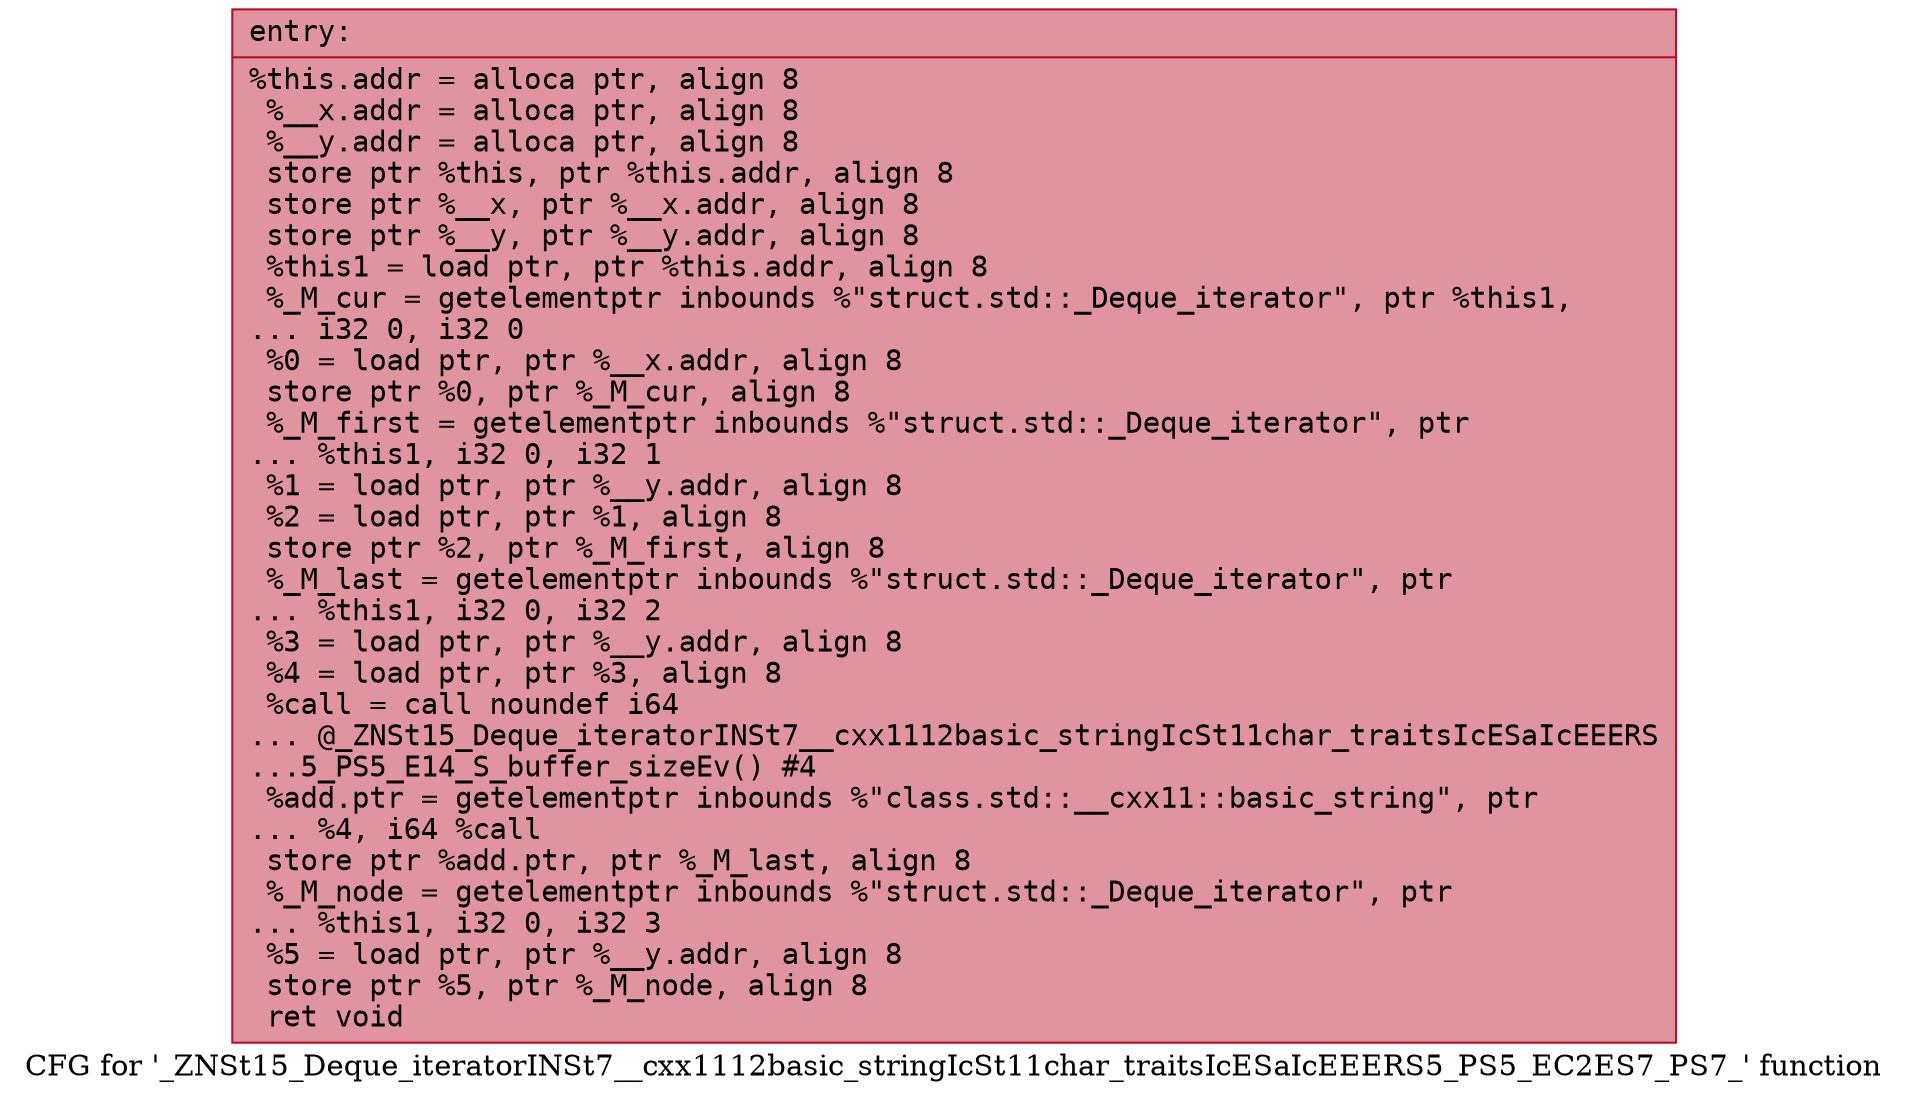 digraph "CFG for '_ZNSt15_Deque_iteratorINSt7__cxx1112basic_stringIcSt11char_traitsIcESaIcEEERS5_PS5_EC2ES7_PS7_' function" {
	label="CFG for '_ZNSt15_Deque_iteratorINSt7__cxx1112basic_stringIcSt11char_traitsIcESaIcEEERS5_PS5_EC2ES7_PS7_' function";

	Node0x5651cd8c0f80 [shape=record,color="#b70d28ff", style=filled, fillcolor="#b70d2870" fontname="Courier",label="{entry:\l|  %this.addr = alloca ptr, align 8\l  %__x.addr = alloca ptr, align 8\l  %__y.addr = alloca ptr, align 8\l  store ptr %this, ptr %this.addr, align 8\l  store ptr %__x, ptr %__x.addr, align 8\l  store ptr %__y, ptr %__y.addr, align 8\l  %this1 = load ptr, ptr %this.addr, align 8\l  %_M_cur = getelementptr inbounds %\"struct.std::_Deque_iterator\", ptr %this1,\l... i32 0, i32 0\l  %0 = load ptr, ptr %__x.addr, align 8\l  store ptr %0, ptr %_M_cur, align 8\l  %_M_first = getelementptr inbounds %\"struct.std::_Deque_iterator\", ptr\l... %this1, i32 0, i32 1\l  %1 = load ptr, ptr %__y.addr, align 8\l  %2 = load ptr, ptr %1, align 8\l  store ptr %2, ptr %_M_first, align 8\l  %_M_last = getelementptr inbounds %\"struct.std::_Deque_iterator\", ptr\l... %this1, i32 0, i32 2\l  %3 = load ptr, ptr %__y.addr, align 8\l  %4 = load ptr, ptr %3, align 8\l  %call = call noundef i64\l... @_ZNSt15_Deque_iteratorINSt7__cxx1112basic_stringIcSt11char_traitsIcESaIcEEERS\l...5_PS5_E14_S_buffer_sizeEv() #4\l  %add.ptr = getelementptr inbounds %\"class.std::__cxx11::basic_string\", ptr\l... %4, i64 %call\l  store ptr %add.ptr, ptr %_M_last, align 8\l  %_M_node = getelementptr inbounds %\"struct.std::_Deque_iterator\", ptr\l... %this1, i32 0, i32 3\l  %5 = load ptr, ptr %__y.addr, align 8\l  store ptr %5, ptr %_M_node, align 8\l  ret void\l}"];
}
